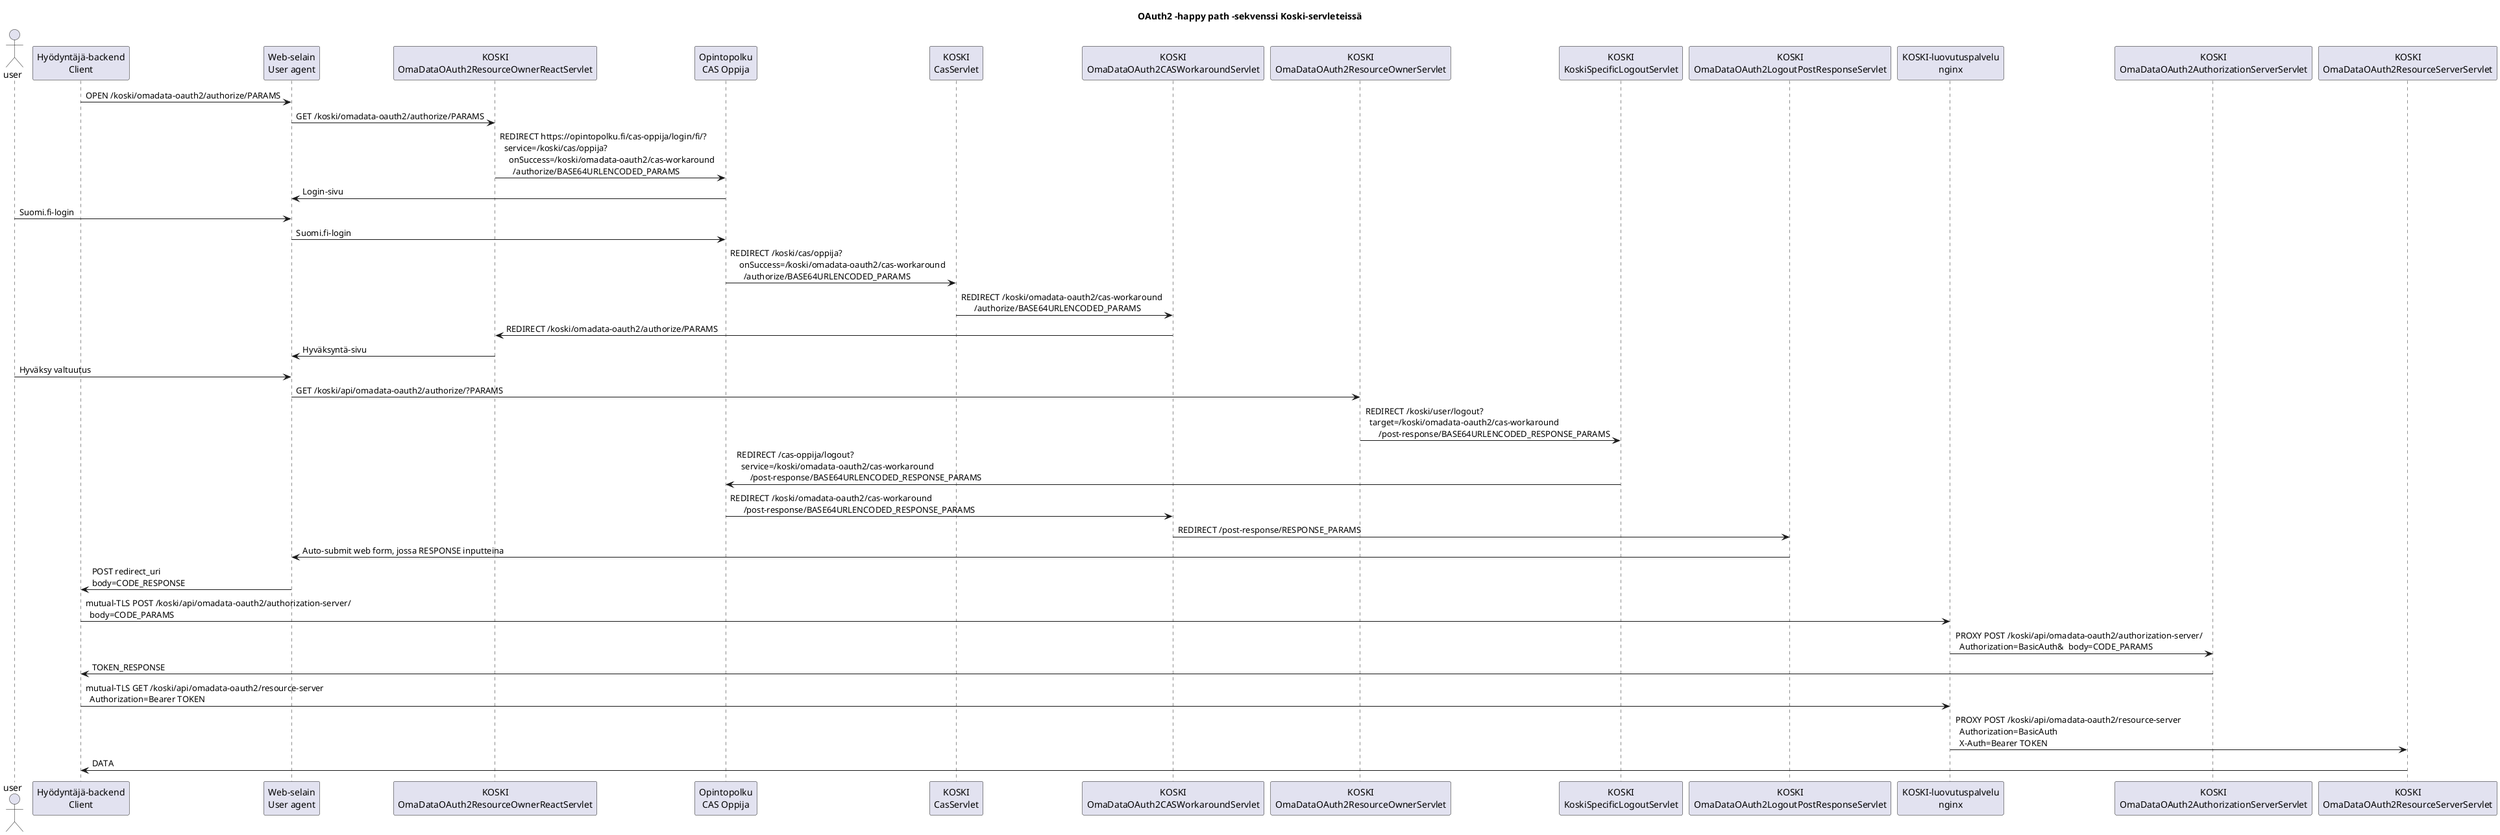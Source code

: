 @startuml
title OAuth2 -happy path -sekvenssi Koski-servleteissä

actor user

participant client [
  Hyödyntäjä-backend
  Client
]

participant user_agent [
  Web-selain
  User agent
]

' /koski/omadata-oauth2/authorize:
participant OmaDataOAuth2ResourceOwnerReactServlet [
  KOSKI
  OmaDataOAuth2ResourceOwnerReactServlet
]

' https://untuvaopintopolku.fi/cas-oppija/login/fi/?service=...
participant cas_oppija [
  Opintopolku
  CAS Oppija
]

' /koski/cas/oppija=onSuccess=...:
participant CasServlet [
  KOSKI
  CasServlet
]

' /koski/omadata-oauth2/cas-workaround/authorize/:base64urlencodedparams
participant OmaDataOAuth2CASWorkaroundServlet [
  KOSKI
  OmaDataOAuth2CASWorkaroundServlet
]

' /koski/api/omadata-oauth2/authorize:
participant OmaDataOAuth2ResourceOwnerServlet [
  KOSKI
  OmaDataOAuth2ResourceOwnerServlet
]

' /koski/user/logout?target=
participant KoskiSpecificLogoutServlet [
 KOSKI
 KoskiSpecificLogoutServlet
]

participant OmaDataOAuth2LogoutPostResponseServlet [
  KOSKI
  OmaDataOAuth2LogoutPostResponseServlet
]

client -> user_agent : OPEN /koski/omadata-oauth2/authorize/PARAMS

user_agent -> OmaDataOAuth2ResourceOwnerReactServlet : GET /koski/omadata-oauth2/authorize/PARAMS

OmaDataOAuth2ResourceOwnerReactServlet -> cas_oppija : REDIRECT https://opintopolku.fi/cas-oppija/login/fi/?\n  service=/koski/cas/oppija?\n    onSuccess=/koski/omadata-oauth2/cas-workaround\n      /authorize/BASE64URLENCODED_PARAMS

cas_oppija -> user_agent : Login-sivu

user -> user_agent : Suomi.fi-login

user_agent -> cas_oppija : Suomi.fi-login

cas_oppija -> CasServlet : REDIRECT /koski/cas/oppija?\n    onSuccess=/koski/omadata-oauth2/cas-workaround\n      /authorize/BASE64URLENCODED_PARAMS

CasServlet -> OmaDataOAuth2CASWorkaroundServlet : REDIRECT /koski/omadata-oauth2/cas-workaround\n      /authorize/BASE64URLENCODED_PARAMS

OmaDataOAuth2CASWorkaroundServlet -> OmaDataOAuth2ResourceOwnerReactServlet : REDIRECT /koski/omadata-oauth2/authorize/PARAMS

OmaDataOAuth2ResourceOwnerReactServlet -> user_agent : Hyväksyntä-sivu

user -> user_agent : Hyväksy valtuutus

user_agent -> OmaDataOAuth2ResourceOwnerServlet : GET /koski/api/omadata-oauth2/authorize/?PARAMS

OmaDataOAuth2ResourceOwnerServlet -> KoskiSpecificLogoutServlet : REDIRECT /koski/user/logout?\n  target=/koski/omadata-oauth2/cas-workaround\n      /post-response/BASE64URLENCODED_RESPONSE_PARAMS

KoskiSpecificLogoutServlet -> cas_oppija : REDIRECT /cas-oppija/logout?\n  service=/koski/omadata-oauth2/cas-workaround\n      /post-response/BASE64URLENCODED_RESPONSE_PARAMS

cas_oppija -> OmaDataOAuth2CASWorkaroundServlet : REDIRECT /koski/omadata-oauth2/cas-workaround\n      /post-response/BASE64URLENCODED_RESPONSE_PARAMS

OmaDataOAuth2CASWorkaroundServlet -> OmaDataOAuth2LogoutPostResponseServlet : REDIRECT /post-response/RESPONSE_PARAMS

OmaDataOAuth2LogoutPostResponseServlet -> user_agent : Auto-submit web form, jossa RESPONSE inputteina

user_agent -> client : POST redirect_uri\nbody=CODE_RESPONSE

participant luovutuspalvelu [
  KOSKI-luovutuspalvelu
  nginx
]

participant OmaDataOAuth2AuthorizationServerServlet [
  KOSKI
  OmaDataOAuth2AuthorizationServerServlet
]

participant OmaDataOAuth2ResourceServerServlet [
  KOSKI
  OmaDataOAuth2ResourceServerServlet
]

client -> luovutuspalvelu : mutual-TLS POST /koski/api/omadata-oauth2/authorization-server/\n  body=CODE_PARAMS

luovutuspalvelu -> OmaDataOAuth2AuthorizationServerServlet : PROXY POST /koski/api/omadata-oauth2/authorization-server/\n  Authorization=BasicAuth&  body=CODE_PARAMS

OmaDataOAuth2AuthorizationServerServlet -> client : TOKEN_RESPONSE

client -> luovutuspalvelu : mutual-TLS GET /koski/api/omadata-oauth2/resource-server\n  Authorization=Bearer TOKEN

luovutuspalvelu -> OmaDataOAuth2ResourceServerServlet : PROXY POST /koski/api/omadata-oauth2/resource-server\n  Authorization=BasicAuth\n  X-Auth=Bearer TOKEN

OmaDataOAuth2ResourceServerServlet -> client : DATA

@enduml
